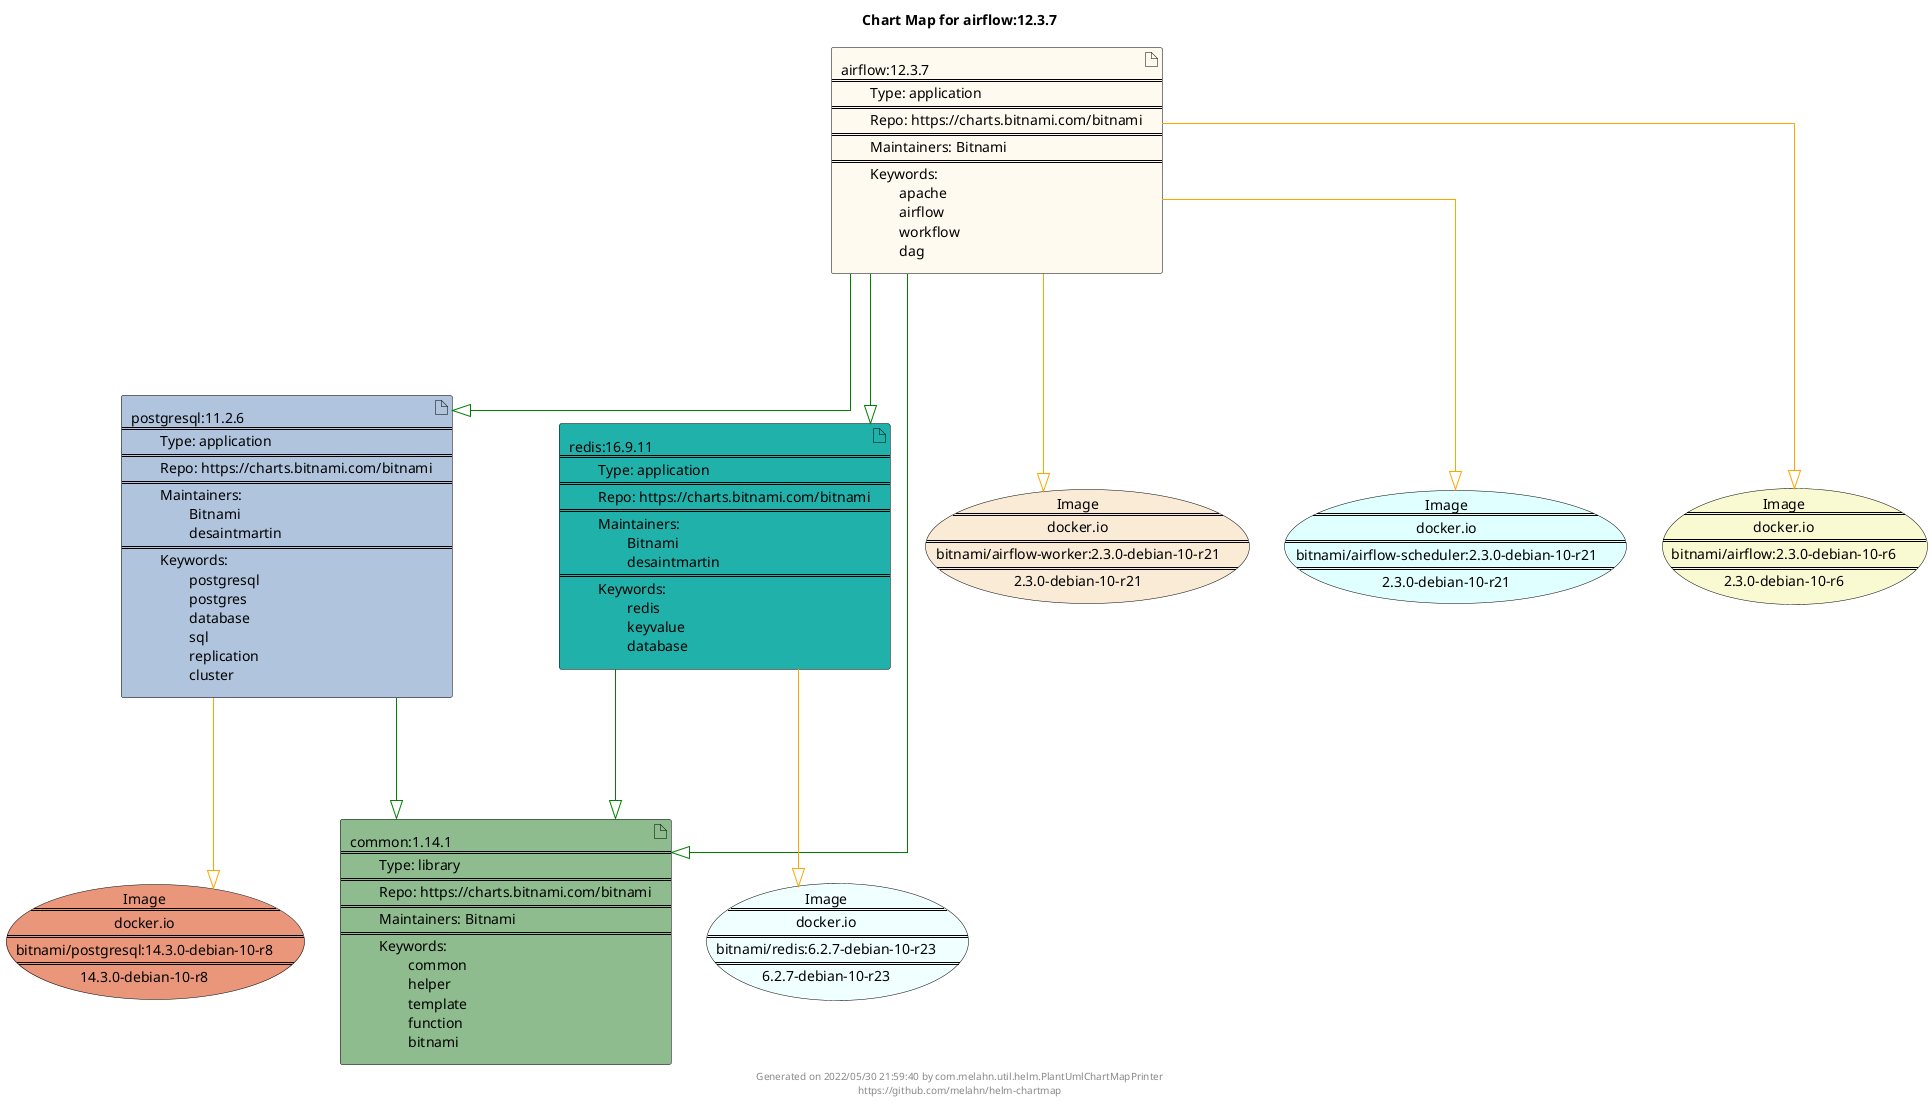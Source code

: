 @startuml
skinparam linetype ortho
skinparam backgroundColor white
skinparam usecaseBorderColor black
skinparam usecaseArrowColor LightSlateGray
skinparam artifactBorderColor black
skinparam artifactArrowColor LightSlateGray

title Chart Map for airflow:12.3.7

'There are 4 referenced Helm Charts
artifact "airflow:12.3.7\n====\n\tType: application\n====\n\tRepo: https://charts.bitnami.com/bitnami\n====\n\tMaintainers: Bitnami\n====\n\tKeywords: \n\t\tapache\n\t\tairflow\n\t\tworkflow\n\t\tdag" as airflow_12_3_7 #FloralWhite
artifact "postgresql:11.2.6\n====\n\tType: application\n====\n\tRepo: https://charts.bitnami.com/bitnami\n====\n\tMaintainers: \n\t\tBitnami\n\t\tdesaintmartin\n====\n\tKeywords: \n\t\tpostgresql\n\t\tpostgres\n\t\tdatabase\n\t\tsql\n\t\treplication\n\t\tcluster" as postgresql_11_2_6 #LightSteelBlue
artifact "common:1.14.1\n====\n\tType: library\n====\n\tRepo: https://charts.bitnami.com/bitnami\n====\n\tMaintainers: Bitnami\n====\n\tKeywords: \n\t\tcommon\n\t\thelper\n\t\ttemplate\n\t\tfunction\n\t\tbitnami" as common_1_14_1 #DarkSeaGreen
artifact "redis:16.9.11\n====\n\tType: application\n====\n\tRepo: https://charts.bitnami.com/bitnami\n====\n\tMaintainers: \n\t\tBitnami\n\t\tdesaintmartin\n====\n\tKeywords: \n\t\tredis\n\t\tkeyvalue\n\t\tdatabase" as redis_16_9_11 #LightSeaGreen

'There are 5 referenced Docker Images
usecase "Image\n====\ndocker.io\n====\nbitnami/redis:6.2.7-debian-10-r23\n====\n6.2.7-debian-10-r23" as docker_io_bitnami_redis_6_2_7_debian_10_r23 #Azure
usecase "Image\n====\ndocker.io\n====\nbitnami/airflow-worker:2.3.0-debian-10-r21\n====\n2.3.0-debian-10-r21" as docker_io_bitnami_airflow_worker_2_3_0_debian_10_r21 #AntiqueWhite
usecase "Image\n====\ndocker.io\n====\nbitnami/airflow-scheduler:2.3.0-debian-10-r21\n====\n2.3.0-debian-10-r21" as docker_io_bitnami_airflow_scheduler_2_3_0_debian_10_r21 #LightCyan
usecase "Image\n====\ndocker.io\n====\nbitnami/airflow:2.3.0-debian-10-r6\n====\n2.3.0-debian-10-r6" as docker_io_bitnami_airflow_2_3_0_debian_10_r6 #LightGoldenRodYellow
usecase "Image\n====\ndocker.io\n====\nbitnami/postgresql:14.3.0-debian-10-r8\n====\n14.3.0-debian-10-r8" as docker_io_bitnami_postgresql_14_3_0_debian_10_r8 #DarkSalmon

'Chart Dependencies
airflow_12_3_7--[#green]-|>redis_16_9_11
redis_16_9_11--[#green]-|>common_1_14_1
airflow_12_3_7--[#green]-|>common_1_14_1
airflow_12_3_7--[#green]-|>postgresql_11_2_6
postgresql_11_2_6--[#green]-|>common_1_14_1
airflow_12_3_7--[#orange]-|>docker_io_bitnami_airflow_scheduler_2_3_0_debian_10_r21
airflow_12_3_7--[#orange]-|>docker_io_bitnami_airflow_2_3_0_debian_10_r6
airflow_12_3_7--[#orange]-|>docker_io_bitnami_airflow_worker_2_3_0_debian_10_r21
postgresql_11_2_6--[#orange]-|>docker_io_bitnami_postgresql_14_3_0_debian_10_r8
redis_16_9_11--[#orange]-|>docker_io_bitnami_redis_6_2_7_debian_10_r23

center footer Generated on 2022/05/30 21:59:40 by com.melahn.util.helm.PlantUmlChartMapPrinter\nhttps://github.com/melahn/helm-chartmap
@enduml
